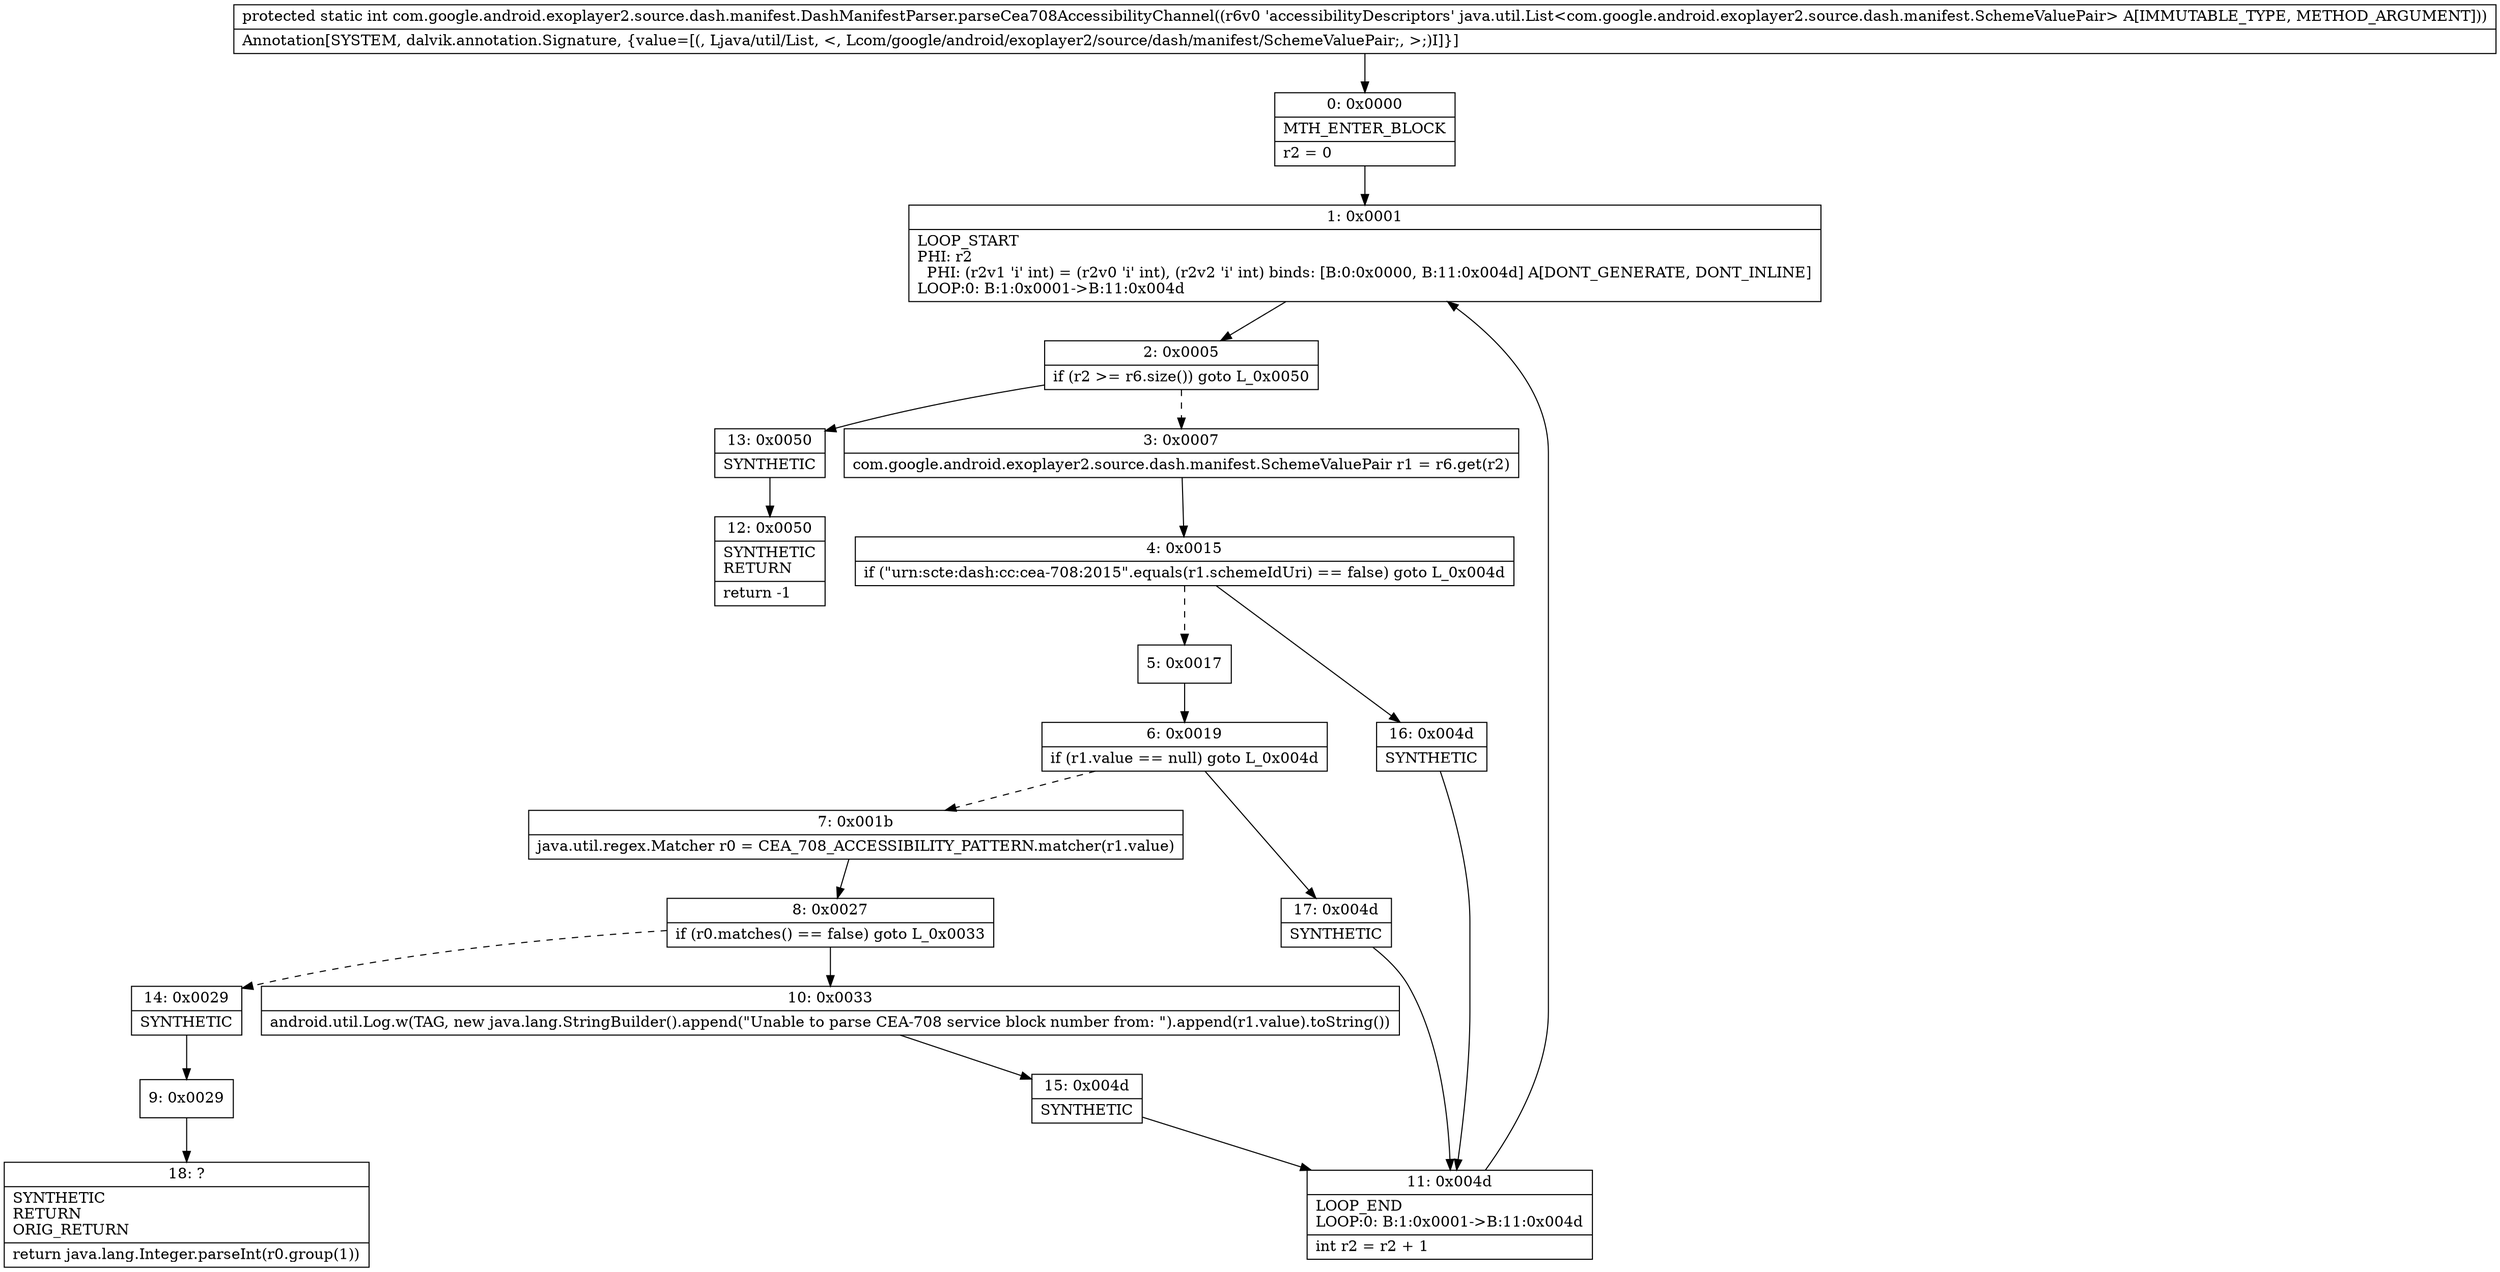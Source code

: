 digraph "CFG forcom.google.android.exoplayer2.source.dash.manifest.DashManifestParser.parseCea708AccessibilityChannel(Ljava\/util\/List;)I" {
Node_0 [shape=record,label="{0\:\ 0x0000|MTH_ENTER_BLOCK\l|r2 = 0\l}"];
Node_1 [shape=record,label="{1\:\ 0x0001|LOOP_START\lPHI: r2 \l  PHI: (r2v1 'i' int) = (r2v0 'i' int), (r2v2 'i' int) binds: [B:0:0x0000, B:11:0x004d] A[DONT_GENERATE, DONT_INLINE]\lLOOP:0: B:1:0x0001\-\>B:11:0x004d\l}"];
Node_2 [shape=record,label="{2\:\ 0x0005|if (r2 \>= r6.size()) goto L_0x0050\l}"];
Node_3 [shape=record,label="{3\:\ 0x0007|com.google.android.exoplayer2.source.dash.manifest.SchemeValuePair r1 = r6.get(r2)\l}"];
Node_4 [shape=record,label="{4\:\ 0x0015|if (\"urn:scte:dash:cc:cea\-708:2015\".equals(r1.schemeIdUri) == false) goto L_0x004d\l}"];
Node_5 [shape=record,label="{5\:\ 0x0017}"];
Node_6 [shape=record,label="{6\:\ 0x0019|if (r1.value == null) goto L_0x004d\l}"];
Node_7 [shape=record,label="{7\:\ 0x001b|java.util.regex.Matcher r0 = CEA_708_ACCESSIBILITY_PATTERN.matcher(r1.value)\l}"];
Node_8 [shape=record,label="{8\:\ 0x0027|if (r0.matches() == false) goto L_0x0033\l}"];
Node_9 [shape=record,label="{9\:\ 0x0029}"];
Node_10 [shape=record,label="{10\:\ 0x0033|android.util.Log.w(TAG, new java.lang.StringBuilder().append(\"Unable to parse CEA\-708 service block number from: \").append(r1.value).toString())\l}"];
Node_11 [shape=record,label="{11\:\ 0x004d|LOOP_END\lLOOP:0: B:1:0x0001\-\>B:11:0x004d\l|int r2 = r2 + 1\l}"];
Node_12 [shape=record,label="{12\:\ 0x0050|SYNTHETIC\lRETURN\l|return \-1\l}"];
Node_13 [shape=record,label="{13\:\ 0x0050|SYNTHETIC\l}"];
Node_14 [shape=record,label="{14\:\ 0x0029|SYNTHETIC\l}"];
Node_15 [shape=record,label="{15\:\ 0x004d|SYNTHETIC\l}"];
Node_16 [shape=record,label="{16\:\ 0x004d|SYNTHETIC\l}"];
Node_17 [shape=record,label="{17\:\ 0x004d|SYNTHETIC\l}"];
Node_18 [shape=record,label="{18\:\ ?|SYNTHETIC\lRETURN\lORIG_RETURN\l|return java.lang.Integer.parseInt(r0.group(1))\l}"];
MethodNode[shape=record,label="{protected static int com.google.android.exoplayer2.source.dash.manifest.DashManifestParser.parseCea708AccessibilityChannel((r6v0 'accessibilityDescriptors' java.util.List\<com.google.android.exoplayer2.source.dash.manifest.SchemeValuePair\> A[IMMUTABLE_TYPE, METHOD_ARGUMENT]))  | Annotation[SYSTEM, dalvik.annotation.Signature, \{value=[(, Ljava\/util\/List, \<, Lcom\/google\/android\/exoplayer2\/source\/dash\/manifest\/SchemeValuePair;, \>;)I]\}]\l}"];
MethodNode -> Node_0;
Node_0 -> Node_1;
Node_1 -> Node_2;
Node_2 -> Node_3[style=dashed];
Node_2 -> Node_13;
Node_3 -> Node_4;
Node_4 -> Node_5[style=dashed];
Node_4 -> Node_16;
Node_5 -> Node_6;
Node_6 -> Node_7[style=dashed];
Node_6 -> Node_17;
Node_7 -> Node_8;
Node_8 -> Node_10;
Node_8 -> Node_14[style=dashed];
Node_9 -> Node_18;
Node_10 -> Node_15;
Node_11 -> Node_1;
Node_13 -> Node_12;
Node_14 -> Node_9;
Node_15 -> Node_11;
Node_16 -> Node_11;
Node_17 -> Node_11;
}

